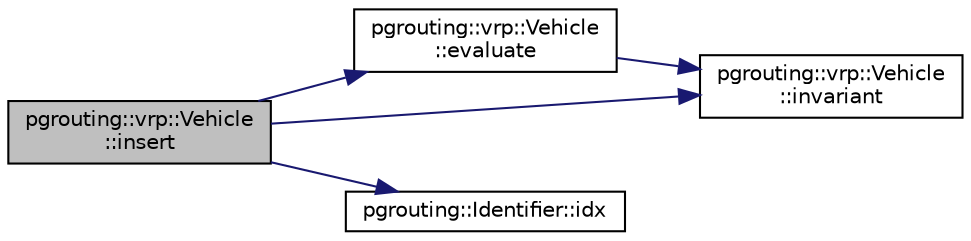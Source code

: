 digraph "pgrouting::vrp::Vehicle::insert"
{
  edge [fontname="Helvetica",fontsize="10",labelfontname="Helvetica",labelfontsize="10"];
  node [fontname="Helvetica",fontsize="10",shape=record];
  rankdir="LR";
  Node589 [label="pgrouting::vrp::Vehicle\l::insert",height=0.2,width=0.4,color="black", fillcolor="grey75", style="filled", fontcolor="black"];
  Node589 -> Node590 [color="midnightblue",fontsize="10",style="solid",fontname="Helvetica"];
  Node590 [label="pgrouting::vrp::Vehicle\l::evaluate",height=0.2,width=0.4,color="black", fillcolor="white", style="filled",URL="$classpgrouting_1_1vrp_1_1Vehicle.html#aeec21aba283e23f4bf2a355f4f7c2764",tooltip="@ { "];
  Node590 -> Node591 [color="midnightblue",fontsize="10",style="solid",fontname="Helvetica"];
  Node591 [label="pgrouting::vrp::Vehicle\l::invariant",height=0.2,width=0.4,color="black", fillcolor="white", style="filled",URL="$classpgrouting_1_1vrp_1_1Vehicle.html#a29bf7e33dfb519d7abb8648c2d631d30",tooltip="Invariant The path must: "];
  Node589 -> Node592 [color="midnightblue",fontsize="10",style="solid",fontname="Helvetica"];
  Node592 [label="pgrouting::Identifier::idx",height=0.2,width=0.4,color="black", fillcolor="white", style="filled",URL="$classpgrouting_1_1Identifier.html#ae0a3414bc65c1b67101b3f5944505447"];
  Node589 -> Node591 [color="midnightblue",fontsize="10",style="solid",fontname="Helvetica"];
}
